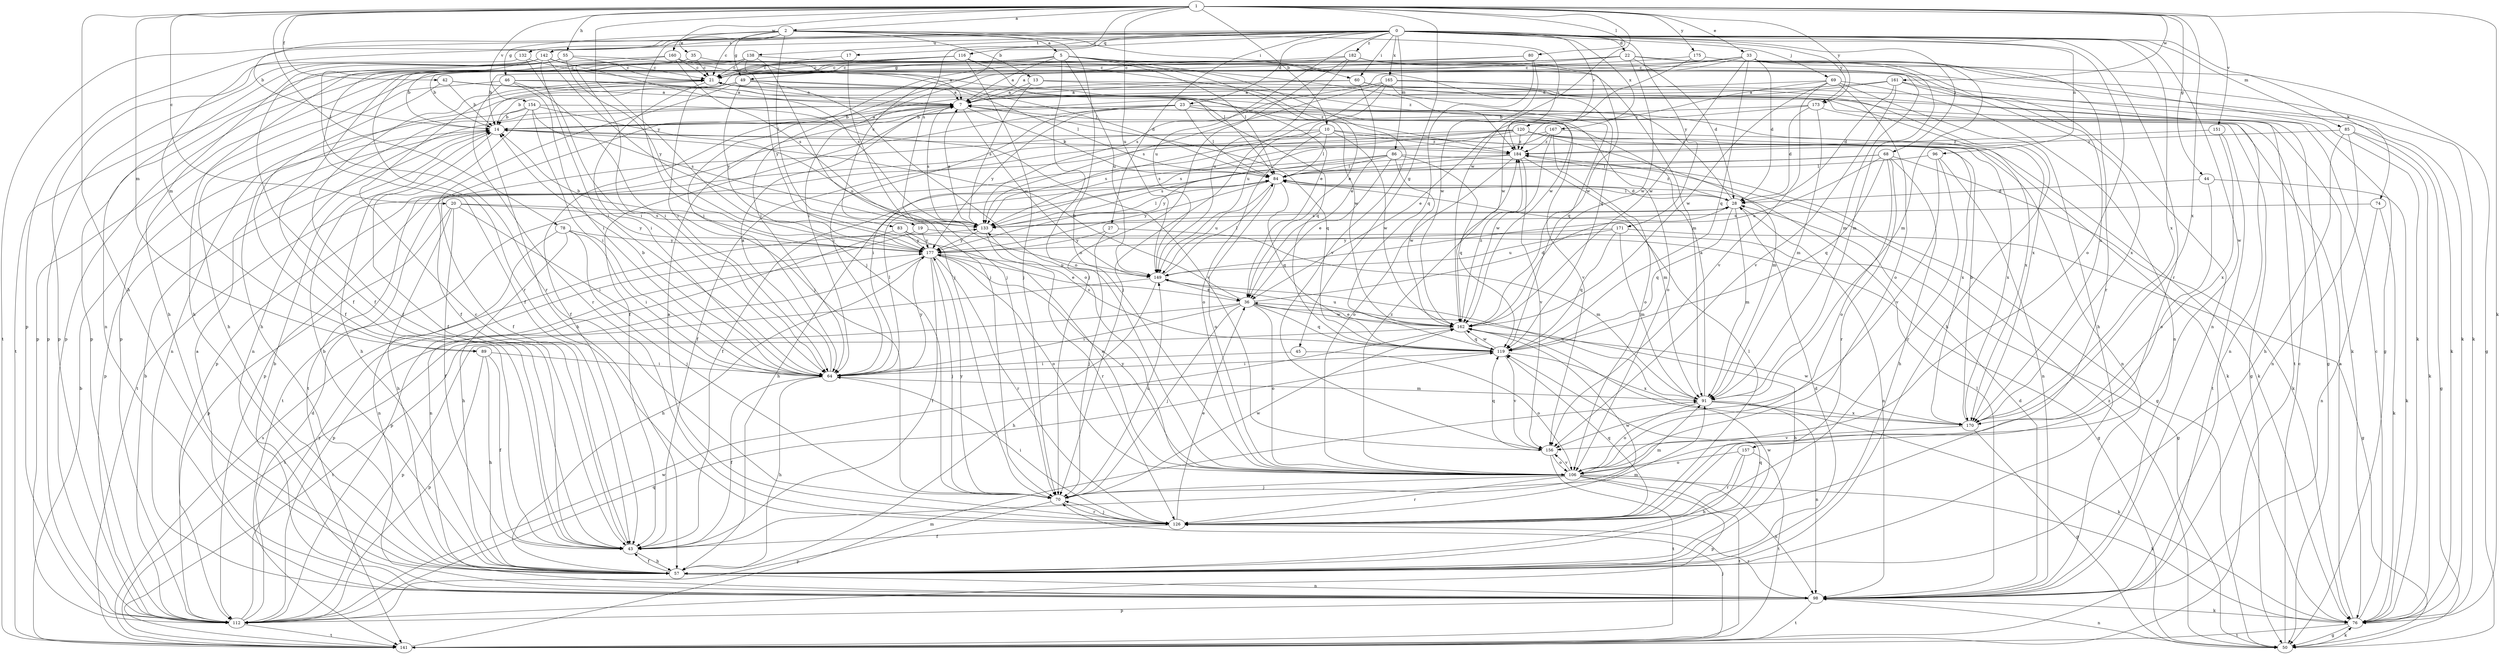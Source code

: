 strict digraph  {
0;
1;
2;
5;
7;
10;
13;
14;
17;
19;
20;
21;
22;
23;
27;
28;
33;
35;
36;
42;
43;
44;
45;
46;
49;
50;
55;
57;
60;
64;
68;
69;
70;
74;
76;
78;
80;
83;
84;
85;
86;
89;
91;
96;
98;
106;
112;
116;
119;
120;
126;
132;
133;
138;
141;
142;
149;
151;
154;
156;
157;
160;
161;
162;
165;
167;
170;
171;
173;
175;
177;
182;
184;
0 -> 17  [label=c];
0 -> 19  [label=c];
0 -> 22  [label=d];
0 -> 23  [label=d];
0 -> 27  [label=d];
0 -> 60  [label=i];
0 -> 68  [label=j];
0 -> 69  [label=j];
0 -> 74  [label=k];
0 -> 85  [label=m];
0 -> 86  [label=m];
0 -> 89  [label=m];
0 -> 96  [label=n];
0 -> 106  [label=o];
0 -> 112  [label=p];
0 -> 116  [label=q];
0 -> 120  [label=r];
0 -> 126  [label=r];
0 -> 132  [label=s];
0 -> 138  [label=t];
0 -> 141  [label=t];
0 -> 142  [label=u];
0 -> 149  [label=u];
0 -> 157  [label=w];
0 -> 165  [label=x];
0 -> 167  [label=x];
0 -> 170  [label=x];
0 -> 171  [label=y];
0 -> 173  [label=y];
0 -> 182  [label=z];
1 -> 2  [label=a];
1 -> 10  [label=b];
1 -> 20  [label=c];
1 -> 33  [label=e];
1 -> 42  [label=f];
1 -> 44  [label=g];
1 -> 45  [label=g];
1 -> 55  [label=h];
1 -> 57  [label=h];
1 -> 76  [label=k];
1 -> 78  [label=l];
1 -> 80  [label=l];
1 -> 89  [label=m];
1 -> 133  [label=s];
1 -> 149  [label=u];
1 -> 151  [label=v];
1 -> 154  [label=v];
1 -> 160  [label=w];
1 -> 161  [label=w];
1 -> 162  [label=w];
1 -> 170  [label=x];
1 -> 173  [label=y];
1 -> 175  [label=y];
1 -> 177  [label=y];
2 -> 5  [label=a];
2 -> 13  [label=b];
2 -> 14  [label=b];
2 -> 21  [label=c];
2 -> 35  [label=e];
2 -> 46  [label=g];
2 -> 49  [label=g];
2 -> 60  [label=i];
2 -> 70  [label=j];
2 -> 83  [label=l];
2 -> 106  [label=o];
2 -> 184  [label=z];
5 -> 7  [label=a];
5 -> 14  [label=b];
5 -> 21  [label=c];
5 -> 36  [label=e];
5 -> 43  [label=f];
5 -> 49  [label=g];
5 -> 84  [label=l];
5 -> 91  [label=m];
5 -> 106  [label=o];
5 -> 112  [label=p];
5 -> 149  [label=u];
5 -> 156  [label=v];
5 -> 170  [label=x];
7 -> 14  [label=b];
7 -> 43  [label=f];
7 -> 50  [label=g];
7 -> 84  [label=l];
7 -> 98  [label=n];
7 -> 119  [label=q];
7 -> 133  [label=s];
7 -> 149  [label=u];
10 -> 84  [label=l];
10 -> 106  [label=o];
10 -> 133  [label=s];
10 -> 141  [label=t];
10 -> 162  [label=w];
10 -> 170  [label=x];
10 -> 184  [label=z];
13 -> 7  [label=a];
13 -> 76  [label=k];
13 -> 133  [label=s];
13 -> 184  [label=z];
14 -> 7  [label=a];
14 -> 57  [label=h];
14 -> 112  [label=p];
14 -> 184  [label=z];
17 -> 21  [label=c];
17 -> 70  [label=j];
19 -> 50  [label=g];
19 -> 112  [label=p];
19 -> 177  [label=y];
20 -> 43  [label=f];
20 -> 57  [label=h];
20 -> 64  [label=i];
20 -> 112  [label=p];
20 -> 133  [label=s];
20 -> 177  [label=y];
21 -> 7  [label=a];
21 -> 43  [label=f];
21 -> 57  [label=h];
21 -> 64  [label=i];
22 -> 7  [label=a];
22 -> 21  [label=c];
22 -> 28  [label=d];
22 -> 64  [label=i];
22 -> 76  [label=k];
22 -> 91  [label=m];
22 -> 98  [label=n];
22 -> 112  [label=p];
22 -> 162  [label=w];
23 -> 14  [label=b];
23 -> 64  [label=i];
23 -> 84  [label=l];
23 -> 106  [label=o];
23 -> 112  [label=p];
23 -> 156  [label=v];
23 -> 170  [label=x];
23 -> 177  [label=y];
27 -> 70  [label=j];
27 -> 91  [label=m];
27 -> 177  [label=y];
28 -> 21  [label=c];
28 -> 84  [label=l];
28 -> 91  [label=m];
28 -> 98  [label=n];
28 -> 119  [label=q];
28 -> 133  [label=s];
28 -> 184  [label=z];
33 -> 14  [label=b];
33 -> 21  [label=c];
33 -> 28  [label=d];
33 -> 50  [label=g];
33 -> 64  [label=i];
33 -> 91  [label=m];
33 -> 119  [label=q];
33 -> 126  [label=r];
33 -> 133  [label=s];
33 -> 162  [label=w];
35 -> 21  [label=c];
35 -> 36  [label=e];
35 -> 57  [label=h];
36 -> 14  [label=b];
36 -> 28  [label=d];
36 -> 57  [label=h];
36 -> 64  [label=i];
36 -> 70  [label=j];
36 -> 106  [label=o];
36 -> 119  [label=q];
36 -> 141  [label=t];
36 -> 162  [label=w];
42 -> 7  [label=a];
42 -> 14  [label=b];
42 -> 43  [label=f];
42 -> 162  [label=w];
43 -> 21  [label=c];
43 -> 57  [label=h];
43 -> 91  [label=m];
44 -> 28  [label=d];
44 -> 76  [label=k];
44 -> 106  [label=o];
45 -> 64  [label=i];
45 -> 106  [label=o];
46 -> 7  [label=a];
46 -> 57  [label=h];
46 -> 64  [label=i];
46 -> 70  [label=j];
46 -> 119  [label=q];
46 -> 126  [label=r];
49 -> 7  [label=a];
49 -> 14  [label=b];
49 -> 43  [label=f];
49 -> 57  [label=h];
49 -> 84  [label=l];
49 -> 106  [label=o];
49 -> 177  [label=y];
50 -> 21  [label=c];
50 -> 76  [label=k];
50 -> 98  [label=n];
50 -> 184  [label=z];
55 -> 21  [label=c];
55 -> 57  [label=h];
55 -> 84  [label=l];
55 -> 98  [label=n];
55 -> 177  [label=y];
57 -> 14  [label=b];
57 -> 28  [label=d];
57 -> 43  [label=f];
57 -> 98  [label=n];
57 -> 119  [label=q];
57 -> 162  [label=w];
60 -> 7  [label=a];
60 -> 36  [label=e];
60 -> 43  [label=f];
60 -> 50  [label=g];
60 -> 170  [label=x];
64 -> 7  [label=a];
64 -> 14  [label=b];
64 -> 43  [label=f];
64 -> 57  [label=h];
64 -> 84  [label=l];
64 -> 91  [label=m];
64 -> 177  [label=y];
68 -> 43  [label=f];
68 -> 57  [label=h];
68 -> 76  [label=k];
68 -> 84  [label=l];
68 -> 106  [label=o];
68 -> 119  [label=q];
68 -> 126  [label=r];
68 -> 149  [label=u];
69 -> 7  [label=a];
69 -> 57  [label=h];
69 -> 98  [label=n];
69 -> 106  [label=o];
69 -> 156  [label=v];
69 -> 162  [label=w];
69 -> 184  [label=z];
70 -> 91  [label=m];
70 -> 112  [label=p];
70 -> 126  [label=r];
70 -> 149  [label=u];
70 -> 162  [label=w];
70 -> 177  [label=y];
74 -> 76  [label=k];
74 -> 98  [label=n];
74 -> 133  [label=s];
76 -> 7  [label=a];
76 -> 21  [label=c];
76 -> 50  [label=g];
76 -> 141  [label=t];
78 -> 57  [label=h];
78 -> 64  [label=i];
78 -> 70  [label=j];
78 -> 98  [label=n];
78 -> 177  [label=y];
80 -> 21  [label=c];
80 -> 112  [label=p];
80 -> 119  [label=q];
80 -> 162  [label=w];
83 -> 50  [label=g];
83 -> 98  [label=n];
83 -> 106  [label=o];
83 -> 177  [label=y];
84 -> 28  [label=d];
84 -> 57  [label=h];
84 -> 106  [label=o];
84 -> 119  [label=q];
84 -> 149  [label=u];
84 -> 177  [label=y];
85 -> 50  [label=g];
85 -> 57  [label=h];
85 -> 76  [label=k];
85 -> 98  [label=n];
85 -> 184  [label=z];
86 -> 36  [label=e];
86 -> 50  [label=g];
86 -> 84  [label=l];
86 -> 119  [label=q];
86 -> 141  [label=t];
86 -> 162  [label=w];
86 -> 177  [label=y];
89 -> 43  [label=f];
89 -> 57  [label=h];
89 -> 64  [label=i];
89 -> 112  [label=p];
91 -> 7  [label=a];
91 -> 76  [label=k];
91 -> 98  [label=n];
91 -> 106  [label=o];
91 -> 149  [label=u];
91 -> 170  [label=x];
96 -> 84  [label=l];
96 -> 98  [label=n];
96 -> 126  [label=r];
96 -> 156  [label=v];
98 -> 7  [label=a];
98 -> 14  [label=b];
98 -> 28  [label=d];
98 -> 76  [label=k];
98 -> 84  [label=l];
98 -> 112  [label=p];
98 -> 126  [label=r];
98 -> 141  [label=t];
106 -> 70  [label=j];
106 -> 76  [label=k];
106 -> 98  [label=n];
106 -> 112  [label=p];
106 -> 126  [label=r];
106 -> 141  [label=t];
106 -> 156  [label=v];
106 -> 177  [label=y];
106 -> 184  [label=z];
112 -> 14  [label=b];
112 -> 28  [label=d];
112 -> 119  [label=q];
112 -> 141  [label=t];
112 -> 162  [label=w];
112 -> 177  [label=y];
116 -> 14  [label=b];
116 -> 21  [label=c];
116 -> 50  [label=g];
116 -> 64  [label=i];
116 -> 70  [label=j];
116 -> 84  [label=l];
116 -> 112  [label=p];
116 -> 119  [label=q];
119 -> 64  [label=i];
119 -> 133  [label=s];
119 -> 156  [label=v];
119 -> 162  [label=w];
119 -> 170  [label=x];
120 -> 43  [label=f];
120 -> 64  [label=i];
120 -> 76  [label=k];
120 -> 91  [label=m];
120 -> 98  [label=n];
120 -> 133  [label=s];
120 -> 141  [label=t];
120 -> 170  [label=x];
120 -> 184  [label=z];
126 -> 7  [label=a];
126 -> 36  [label=e];
126 -> 43  [label=f];
126 -> 64  [label=i];
126 -> 70  [label=j];
126 -> 84  [label=l];
126 -> 119  [label=q];
126 -> 162  [label=w];
132 -> 21  [label=c];
132 -> 64  [label=i];
132 -> 112  [label=p];
133 -> 7  [label=a];
133 -> 84  [label=l];
133 -> 126  [label=r];
133 -> 177  [label=y];
138 -> 21  [label=c];
138 -> 43  [label=f];
138 -> 64  [label=i];
138 -> 70  [label=j];
138 -> 162  [label=w];
138 -> 177  [label=y];
141 -> 14  [label=b];
141 -> 70  [label=j];
141 -> 91  [label=m];
141 -> 133  [label=s];
142 -> 21  [label=c];
142 -> 43  [label=f];
142 -> 64  [label=i];
142 -> 70  [label=j];
142 -> 112  [label=p];
142 -> 126  [label=r];
142 -> 133  [label=s];
149 -> 36  [label=e];
149 -> 57  [label=h];
149 -> 84  [label=l];
149 -> 141  [label=t];
151 -> 141  [label=t];
151 -> 170  [label=x];
151 -> 184  [label=z];
154 -> 14  [label=b];
154 -> 43  [label=f];
154 -> 64  [label=i];
154 -> 98  [label=n];
154 -> 133  [label=s];
154 -> 149  [label=u];
154 -> 156  [label=v];
156 -> 106  [label=o];
156 -> 119  [label=q];
156 -> 141  [label=t];
157 -> 57  [label=h];
157 -> 106  [label=o];
157 -> 126  [label=r];
157 -> 141  [label=t];
160 -> 7  [label=a];
160 -> 21  [label=c];
160 -> 126  [label=r];
160 -> 133  [label=s];
160 -> 141  [label=t];
160 -> 184  [label=z];
161 -> 7  [label=a];
161 -> 28  [label=d];
161 -> 43  [label=f];
161 -> 141  [label=t];
161 -> 156  [label=v];
161 -> 170  [label=x];
162 -> 36  [label=e];
162 -> 112  [label=p];
162 -> 119  [label=q];
162 -> 149  [label=u];
162 -> 184  [label=z];
165 -> 7  [label=a];
165 -> 57  [label=h];
165 -> 70  [label=j];
165 -> 76  [label=k];
165 -> 119  [label=q];
165 -> 133  [label=s];
165 -> 149  [label=u];
167 -> 76  [label=k];
167 -> 106  [label=o];
167 -> 112  [label=p];
167 -> 133  [label=s];
167 -> 162  [label=w];
167 -> 184  [label=z];
170 -> 14  [label=b];
170 -> 50  [label=g];
170 -> 156  [label=v];
170 -> 162  [label=w];
171 -> 50  [label=g];
171 -> 91  [label=m];
171 -> 119  [label=q];
171 -> 149  [label=u];
171 -> 177  [label=y];
173 -> 14  [label=b];
173 -> 28  [label=d];
173 -> 36  [label=e];
173 -> 91  [label=m];
173 -> 98  [label=n];
175 -> 21  [label=c];
175 -> 76  [label=k];
175 -> 162  [label=w];
177 -> 14  [label=b];
177 -> 36  [label=e];
177 -> 43  [label=f];
177 -> 57  [label=h];
177 -> 70  [label=j];
177 -> 106  [label=o];
177 -> 112  [label=p];
177 -> 126  [label=r];
177 -> 149  [label=u];
182 -> 21  [label=c];
182 -> 64  [label=i];
182 -> 70  [label=j];
182 -> 76  [label=k];
182 -> 91  [label=m];
182 -> 149  [label=u];
182 -> 162  [label=w];
184 -> 84  [label=l];
184 -> 91  [label=m];
184 -> 106  [label=o];
184 -> 133  [label=s];
184 -> 156  [label=v];
}
